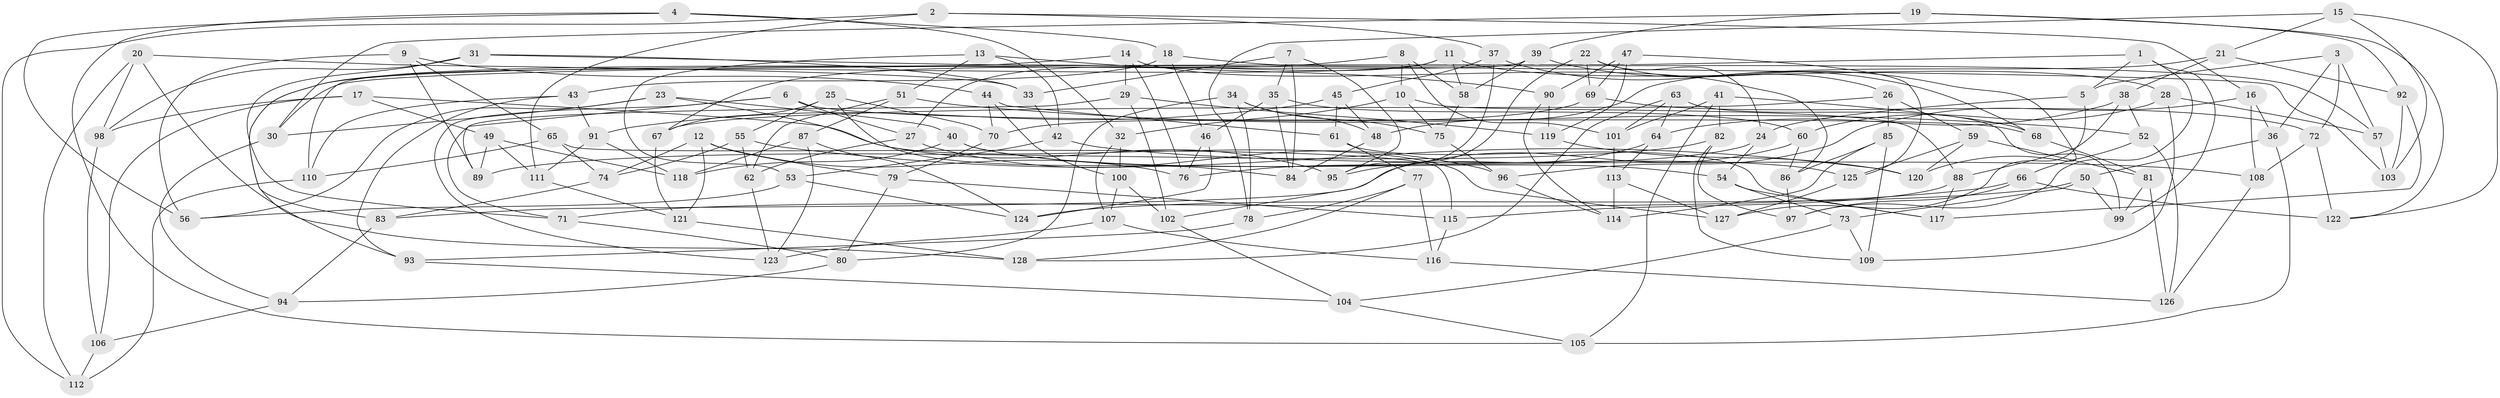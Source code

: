 // Generated by graph-tools (version 1.1) at 2025/11/02/27/25 16:11:46]
// undirected, 128 vertices, 256 edges
graph export_dot {
graph [start="1"]
  node [color=gray90,style=filled];
  1;
  2;
  3;
  4;
  5;
  6;
  7;
  8;
  9;
  10;
  11;
  12;
  13;
  14;
  15;
  16;
  17;
  18;
  19;
  20;
  21;
  22;
  23;
  24;
  25;
  26;
  27;
  28;
  29;
  30;
  31;
  32;
  33;
  34;
  35;
  36;
  37;
  38;
  39;
  40;
  41;
  42;
  43;
  44;
  45;
  46;
  47;
  48;
  49;
  50;
  51;
  52;
  53;
  54;
  55;
  56;
  57;
  58;
  59;
  60;
  61;
  62;
  63;
  64;
  65;
  66;
  67;
  68;
  69;
  70;
  71;
  72;
  73;
  74;
  75;
  76;
  77;
  78;
  79;
  80;
  81;
  82;
  83;
  84;
  85;
  86;
  87;
  88;
  89;
  90;
  91;
  92;
  93;
  94;
  95;
  96;
  97;
  98;
  99;
  100;
  101;
  102;
  103;
  104;
  105;
  106;
  107;
  108;
  109;
  110;
  111;
  112;
  113;
  114;
  115;
  116;
  117;
  118;
  119;
  120;
  121;
  122;
  123;
  124;
  125;
  126;
  127;
  128;
  1 -- 5;
  1 -- 99;
  1 -- 30;
  1 -- 97;
  2 -- 111;
  2 -- 37;
  2 -- 112;
  2 -- 16;
  3 -- 36;
  3 -- 57;
  3 -- 5;
  3 -- 72;
  4 -- 105;
  4 -- 32;
  4 -- 56;
  4 -- 18;
  5 -- 127;
  5 -- 24;
  6 -- 68;
  6 -- 123;
  6 -- 27;
  6 -- 89;
  7 -- 33;
  7 -- 95;
  7 -- 35;
  7 -- 84;
  8 -- 101;
  8 -- 67;
  8 -- 10;
  8 -- 58;
  9 -- 44;
  9 -- 56;
  9 -- 89;
  9 -- 65;
  10 -- 88;
  10 -- 32;
  10 -- 75;
  11 -- 128;
  11 -- 28;
  11 -- 27;
  11 -- 58;
  12 -- 79;
  12 -- 76;
  12 -- 121;
  12 -- 74;
  13 -- 53;
  13 -- 90;
  13 -- 51;
  13 -- 42;
  14 -- 29;
  14 -- 86;
  14 -- 83;
  14 -- 76;
  15 -- 103;
  15 -- 21;
  15 -- 122;
  15 -- 78;
  16 -- 36;
  16 -- 96;
  16 -- 108;
  17 -- 127;
  17 -- 106;
  17 -- 49;
  17 -- 98;
  18 -- 57;
  18 -- 43;
  18 -- 46;
  19 -- 122;
  19 -- 92;
  19 -- 39;
  19 -- 30;
  20 -- 33;
  20 -- 93;
  20 -- 112;
  20 -- 98;
  21 -- 92;
  21 -- 48;
  21 -- 38;
  22 -- 69;
  22 -- 102;
  22 -- 24;
  22 -- 26;
  23 -- 56;
  23 -- 40;
  23 -- 95;
  23 -- 30;
  24 -- 76;
  24 -- 54;
  25 -- 55;
  25 -- 70;
  25 -- 84;
  25 -- 67;
  26 -- 59;
  26 -- 67;
  26 -- 85;
  27 -- 96;
  27 -- 62;
  28 -- 57;
  28 -- 60;
  28 -- 109;
  29 -- 71;
  29 -- 119;
  29 -- 102;
  30 -- 94;
  31 -- 98;
  31 -- 103;
  31 -- 33;
  31 -- 71;
  32 -- 100;
  32 -- 107;
  33 -- 42;
  34 -- 78;
  34 -- 80;
  34 -- 75;
  34 -- 48;
  35 -- 60;
  35 -- 84;
  35 -- 46;
  36 -- 50;
  36 -- 105;
  37 -- 68;
  37 -- 95;
  37 -- 45;
  38 -- 64;
  38 -- 88;
  38 -- 52;
  39 -- 110;
  39 -- 120;
  39 -- 58;
  40 -- 125;
  40 -- 54;
  40 -- 118;
  41 -- 101;
  41 -- 68;
  41 -- 105;
  41 -- 82;
  42 -- 108;
  42 -- 53;
  43 -- 91;
  43 -- 110;
  43 -- 93;
  44 -- 61;
  44 -- 100;
  44 -- 70;
  45 -- 48;
  45 -- 61;
  45 -- 91;
  46 -- 124;
  46 -- 76;
  47 -- 119;
  47 -- 125;
  47 -- 90;
  47 -- 69;
  48 -- 84;
  49 -- 118;
  49 -- 89;
  49 -- 111;
  50 -- 99;
  50 -- 73;
  50 -- 124;
  51 -- 52;
  51 -- 87;
  51 -- 62;
  52 -- 126;
  52 -- 66;
  53 -- 124;
  53 -- 56;
  54 -- 117;
  54 -- 73;
  55 -- 74;
  55 -- 62;
  55 -- 120;
  57 -- 103;
  58 -- 75;
  59 -- 125;
  59 -- 120;
  59 -- 81;
  60 -- 83;
  60 -- 86;
  61 -- 117;
  61 -- 77;
  62 -- 123;
  63 -- 128;
  63 -- 99;
  63 -- 101;
  63 -- 64;
  64 -- 113;
  64 -- 95;
  65 -- 74;
  65 -- 110;
  65 -- 115;
  66 -- 122;
  66 -- 97;
  66 -- 71;
  67 -- 121;
  68 -- 81;
  69 -- 70;
  69 -- 72;
  70 -- 79;
  71 -- 80;
  72 -- 108;
  72 -- 122;
  73 -- 104;
  73 -- 109;
  74 -- 83;
  75 -- 96;
  77 -- 116;
  77 -- 128;
  77 -- 78;
  78 -- 93;
  79 -- 115;
  79 -- 80;
  80 -- 94;
  81 -- 99;
  81 -- 126;
  82 -- 97;
  82 -- 109;
  82 -- 89;
  83 -- 94;
  85 -- 109;
  85 -- 114;
  85 -- 86;
  86 -- 97;
  87 -- 123;
  87 -- 118;
  87 -- 124;
  88 -- 115;
  88 -- 117;
  90 -- 119;
  90 -- 114;
  91 -- 118;
  91 -- 111;
  92 -- 117;
  92 -- 103;
  93 -- 104;
  94 -- 106;
  96 -- 114;
  98 -- 106;
  100 -- 107;
  100 -- 102;
  101 -- 113;
  102 -- 104;
  104 -- 105;
  106 -- 112;
  107 -- 123;
  107 -- 116;
  108 -- 126;
  110 -- 112;
  111 -- 121;
  113 -- 127;
  113 -- 114;
  115 -- 116;
  116 -- 126;
  119 -- 120;
  121 -- 128;
  125 -- 127;
}
